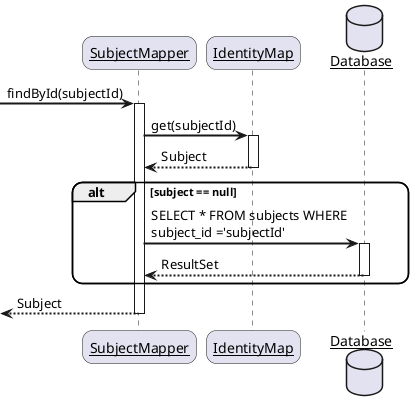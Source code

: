 @startuml Identity Map

skinparam sequenceArrowThickness 2
skinparam roundcorner 20
skinparam maxmessagesize 200
skinparam sequenceParticipant underline

participant "SubjectMapper" as A
participant "IdentityMap" as B
database Database as C

-> A: findById(subjectId)
activate A

A -> B:get(subjectId)
activate B

B --> A:Subject
deactivate B

alt subject == null

    A -> C: SELECT * FROM subjects WHERE subject_id ='subjectId'
    activate C

    C --> A: ResultSet
    deactivate C

end

<-- A : Subject
deactivate A

@enduml
